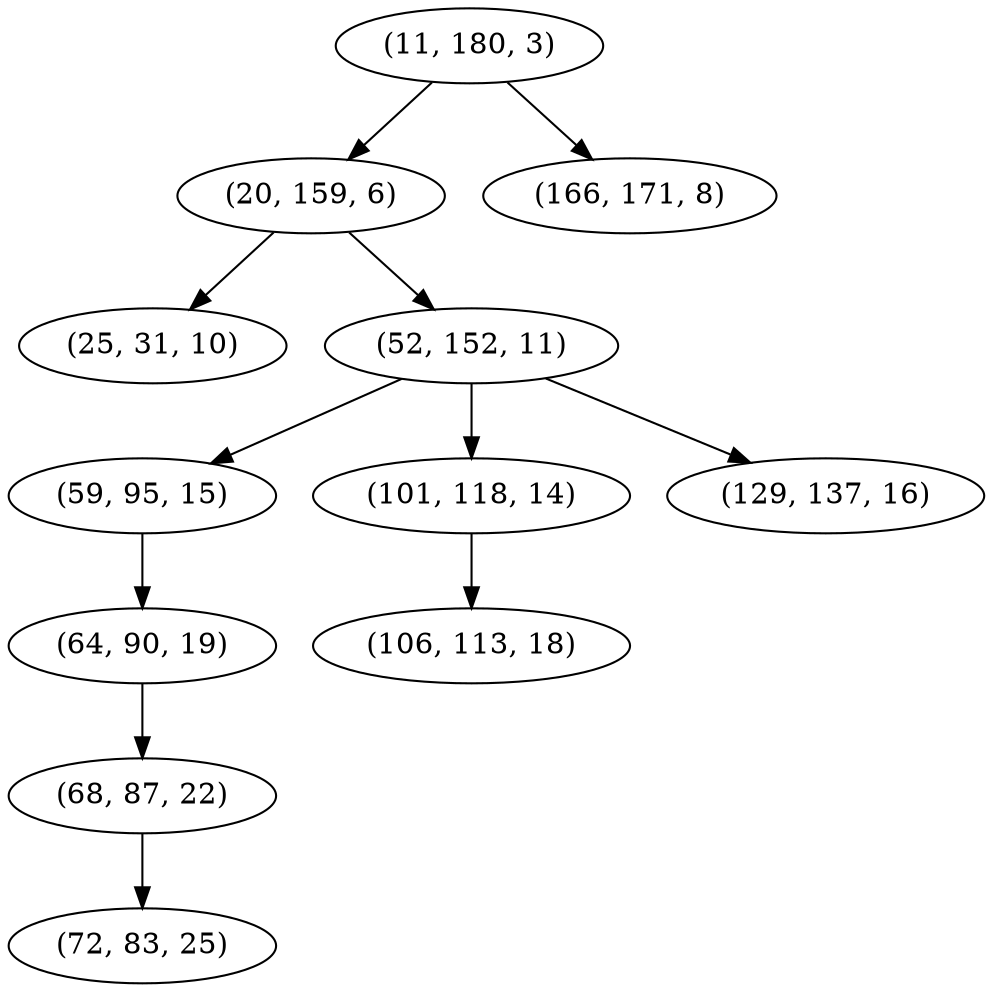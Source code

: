 digraph tree {
    "(11, 180, 3)";
    "(20, 159, 6)";
    "(25, 31, 10)";
    "(52, 152, 11)";
    "(59, 95, 15)";
    "(64, 90, 19)";
    "(68, 87, 22)";
    "(72, 83, 25)";
    "(101, 118, 14)";
    "(106, 113, 18)";
    "(129, 137, 16)";
    "(166, 171, 8)";
    "(11, 180, 3)" -> "(20, 159, 6)";
    "(11, 180, 3)" -> "(166, 171, 8)";
    "(20, 159, 6)" -> "(25, 31, 10)";
    "(20, 159, 6)" -> "(52, 152, 11)";
    "(52, 152, 11)" -> "(59, 95, 15)";
    "(52, 152, 11)" -> "(101, 118, 14)";
    "(52, 152, 11)" -> "(129, 137, 16)";
    "(59, 95, 15)" -> "(64, 90, 19)";
    "(64, 90, 19)" -> "(68, 87, 22)";
    "(68, 87, 22)" -> "(72, 83, 25)";
    "(101, 118, 14)" -> "(106, 113, 18)";
}
